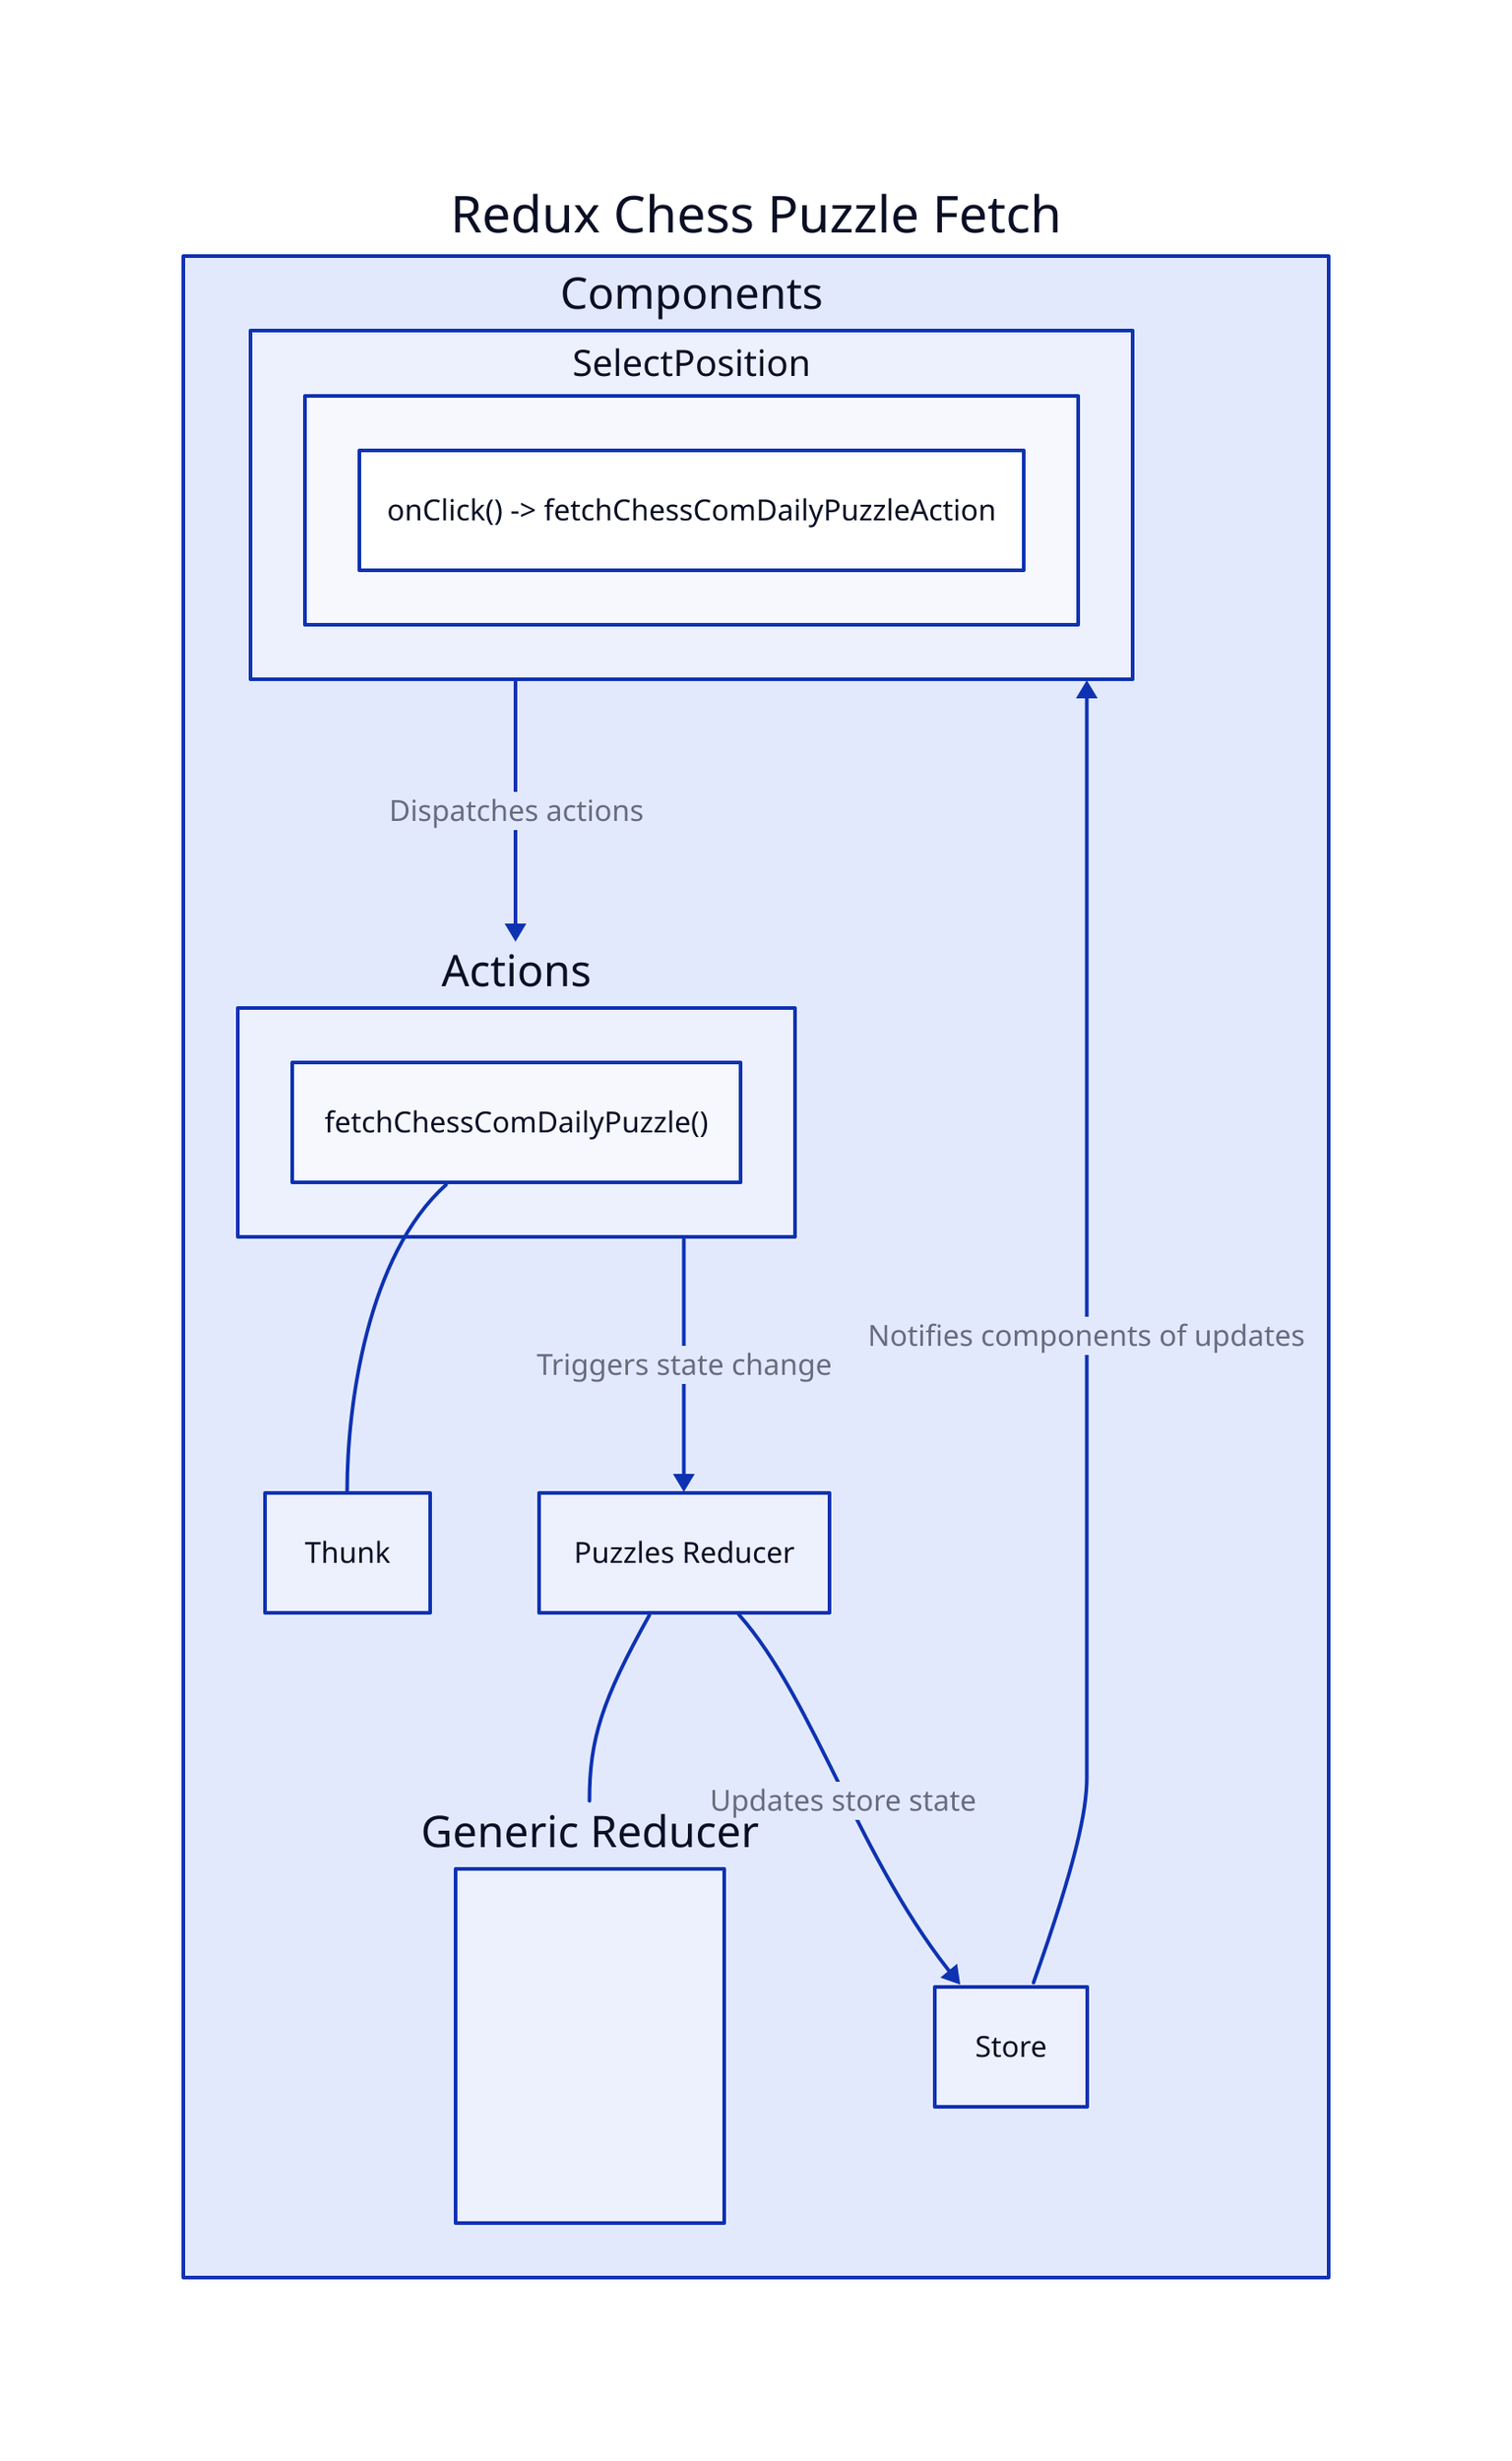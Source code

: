 vars: {
  d2-config: {
    layout-engine: elk
    theme-id: 104
  }
}
_reduxChessFetch: Redux Chess Puzzle Fetch {
  _components: Components {
    _selectPosition: SelectPosition {
      _onClick: onClick() -> fetchChessComDailyPuzzleAction
    }
  }

  _actions: Actions {
    _fetchChessComDailyPuzzleAction: fetchChessComDailyPuzzle()
  }

  _Thunk: Thunk
  _actions._fetchChessComDailyPuzzleAction -- _Thunk

  _genericReducer: Generic Reducer {
    _md: |md
      ## Cases
      * pending
      * fulfilled
      * rejected  
    |
  }

  _puzzlesReducer: Puzzles Reducer
  _puzzlesReducer -- _genericReducer

  _store: Store {/* Holds updated puzzle state */}

  _components -> _actions: Dispatches actions
  _actions -> _puzzlesReducer: Triggers state change
  _puzzlesReducer -> _store: Updates store state
  _store -> _components: Notifies components of updates
}

